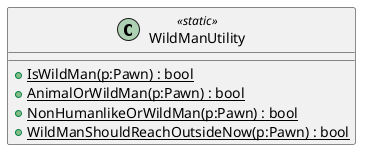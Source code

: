 @startuml
class WildManUtility <<static>> {
    + {static} IsWildMan(p:Pawn) : bool
    + {static} AnimalOrWildMan(p:Pawn) : bool
    + {static} NonHumanlikeOrWildMan(p:Pawn) : bool
    + {static} WildManShouldReachOutsideNow(p:Pawn) : bool
}
@enduml
